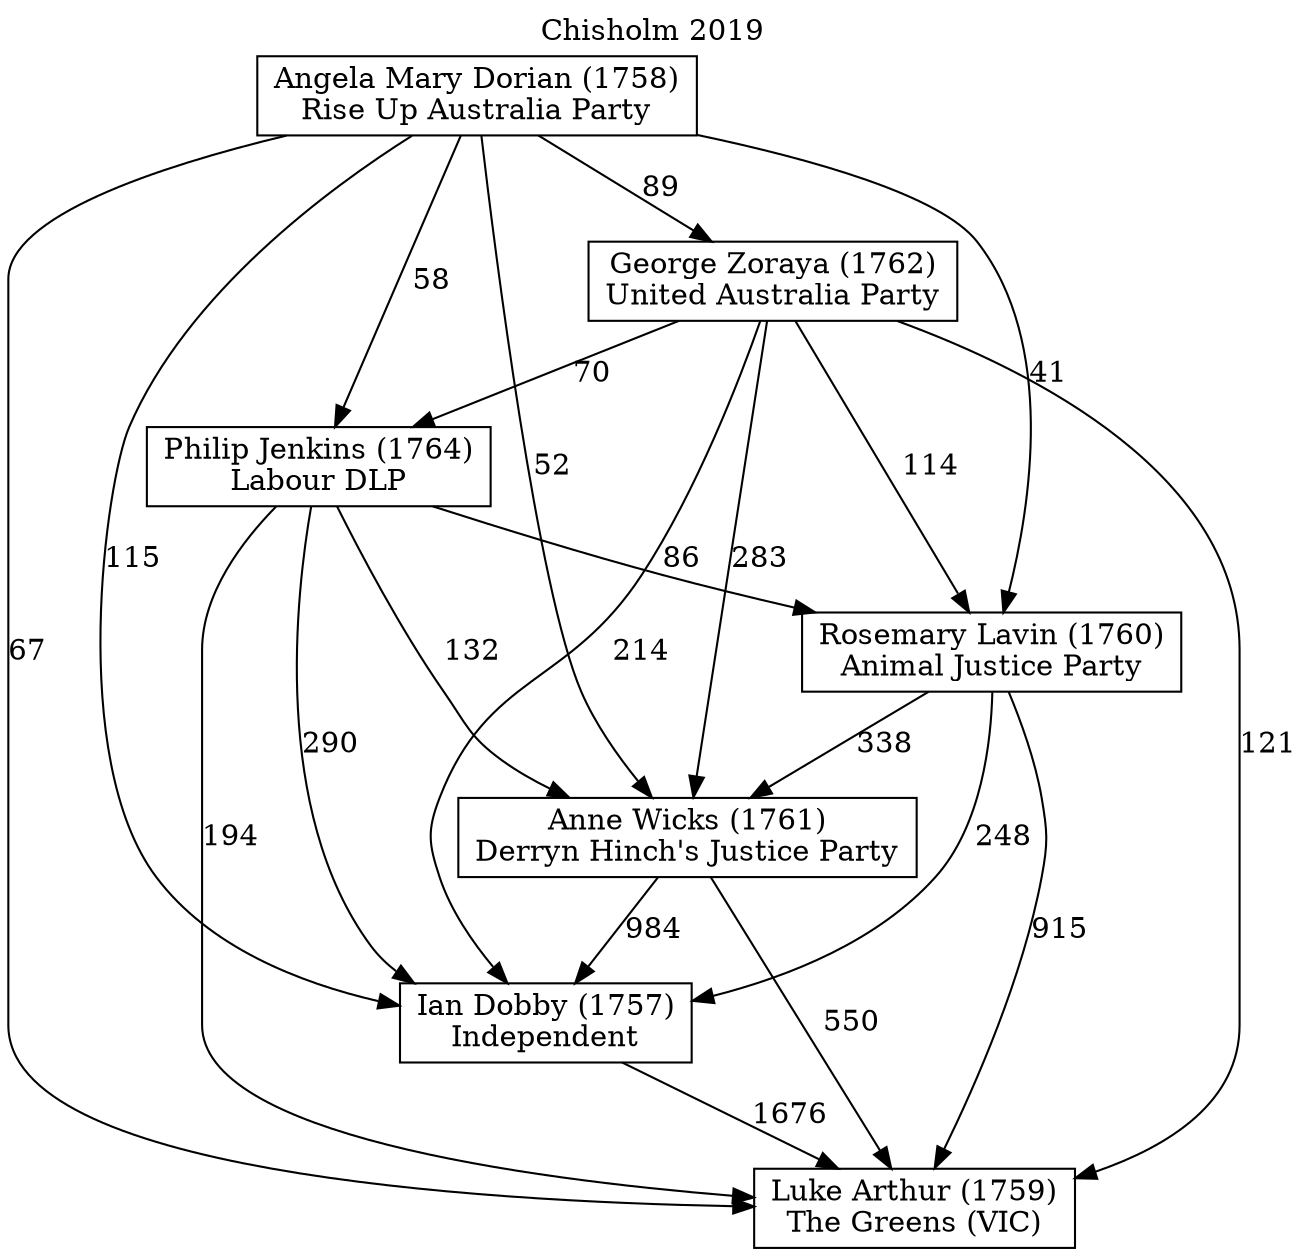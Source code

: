 // House preference flow
digraph "Luke Arthur (1759)_Chisholm_2019" {
	graph [label="Chisholm 2019" labelloc=t mclimit=10]
	node [shape=box]
	"Angela Mary Dorian (1758)" [label="Angela Mary Dorian (1758)
Rise Up Australia Party"]
	"Anne Wicks (1761)" [label="Anne Wicks (1761)
Derryn Hinch's Justice Party"]
	"George Zoraya (1762)" [label="George Zoraya (1762)
United Australia Party"]
	"Ian Dobby (1757)" [label="Ian Dobby (1757)
Independent"]
	"Luke Arthur (1759)" [label="Luke Arthur (1759)
The Greens (VIC)"]
	"Philip Jenkins (1764)" [label="Philip Jenkins (1764)
Labour DLP"]
	"Rosemary Lavin (1760)" [label="Rosemary Lavin (1760)
Animal Justice Party"]
	"Angela Mary Dorian (1758)" -> "Anne Wicks (1761)" [label=52]
	"Angela Mary Dorian (1758)" -> "George Zoraya (1762)" [label=89]
	"Angela Mary Dorian (1758)" -> "Ian Dobby (1757)" [label=115]
	"Angela Mary Dorian (1758)" -> "Luke Arthur (1759)" [label=67]
	"Angela Mary Dorian (1758)" -> "Philip Jenkins (1764)" [label=58]
	"Angela Mary Dorian (1758)" -> "Rosemary Lavin (1760)" [label=41]
	"Anne Wicks (1761)" -> "Ian Dobby (1757)" [label=984]
	"Anne Wicks (1761)" -> "Luke Arthur (1759)" [label=550]
	"George Zoraya (1762)" -> "Anne Wicks (1761)" [label=283]
	"George Zoraya (1762)" -> "Ian Dobby (1757)" [label=214]
	"George Zoraya (1762)" -> "Luke Arthur (1759)" [label=121]
	"George Zoraya (1762)" -> "Philip Jenkins (1764)" [label=70]
	"George Zoraya (1762)" -> "Rosemary Lavin (1760)" [label=114]
	"Ian Dobby (1757)" -> "Luke Arthur (1759)" [label=1676]
	"Philip Jenkins (1764)" -> "Anne Wicks (1761)" [label=132]
	"Philip Jenkins (1764)" -> "Ian Dobby (1757)" [label=290]
	"Philip Jenkins (1764)" -> "Luke Arthur (1759)" [label=194]
	"Philip Jenkins (1764)" -> "Rosemary Lavin (1760)" [label=86]
	"Rosemary Lavin (1760)" -> "Anne Wicks (1761)" [label=338]
	"Rosemary Lavin (1760)" -> "Ian Dobby (1757)" [label=248]
	"Rosemary Lavin (1760)" -> "Luke Arthur (1759)" [label=915]
}
